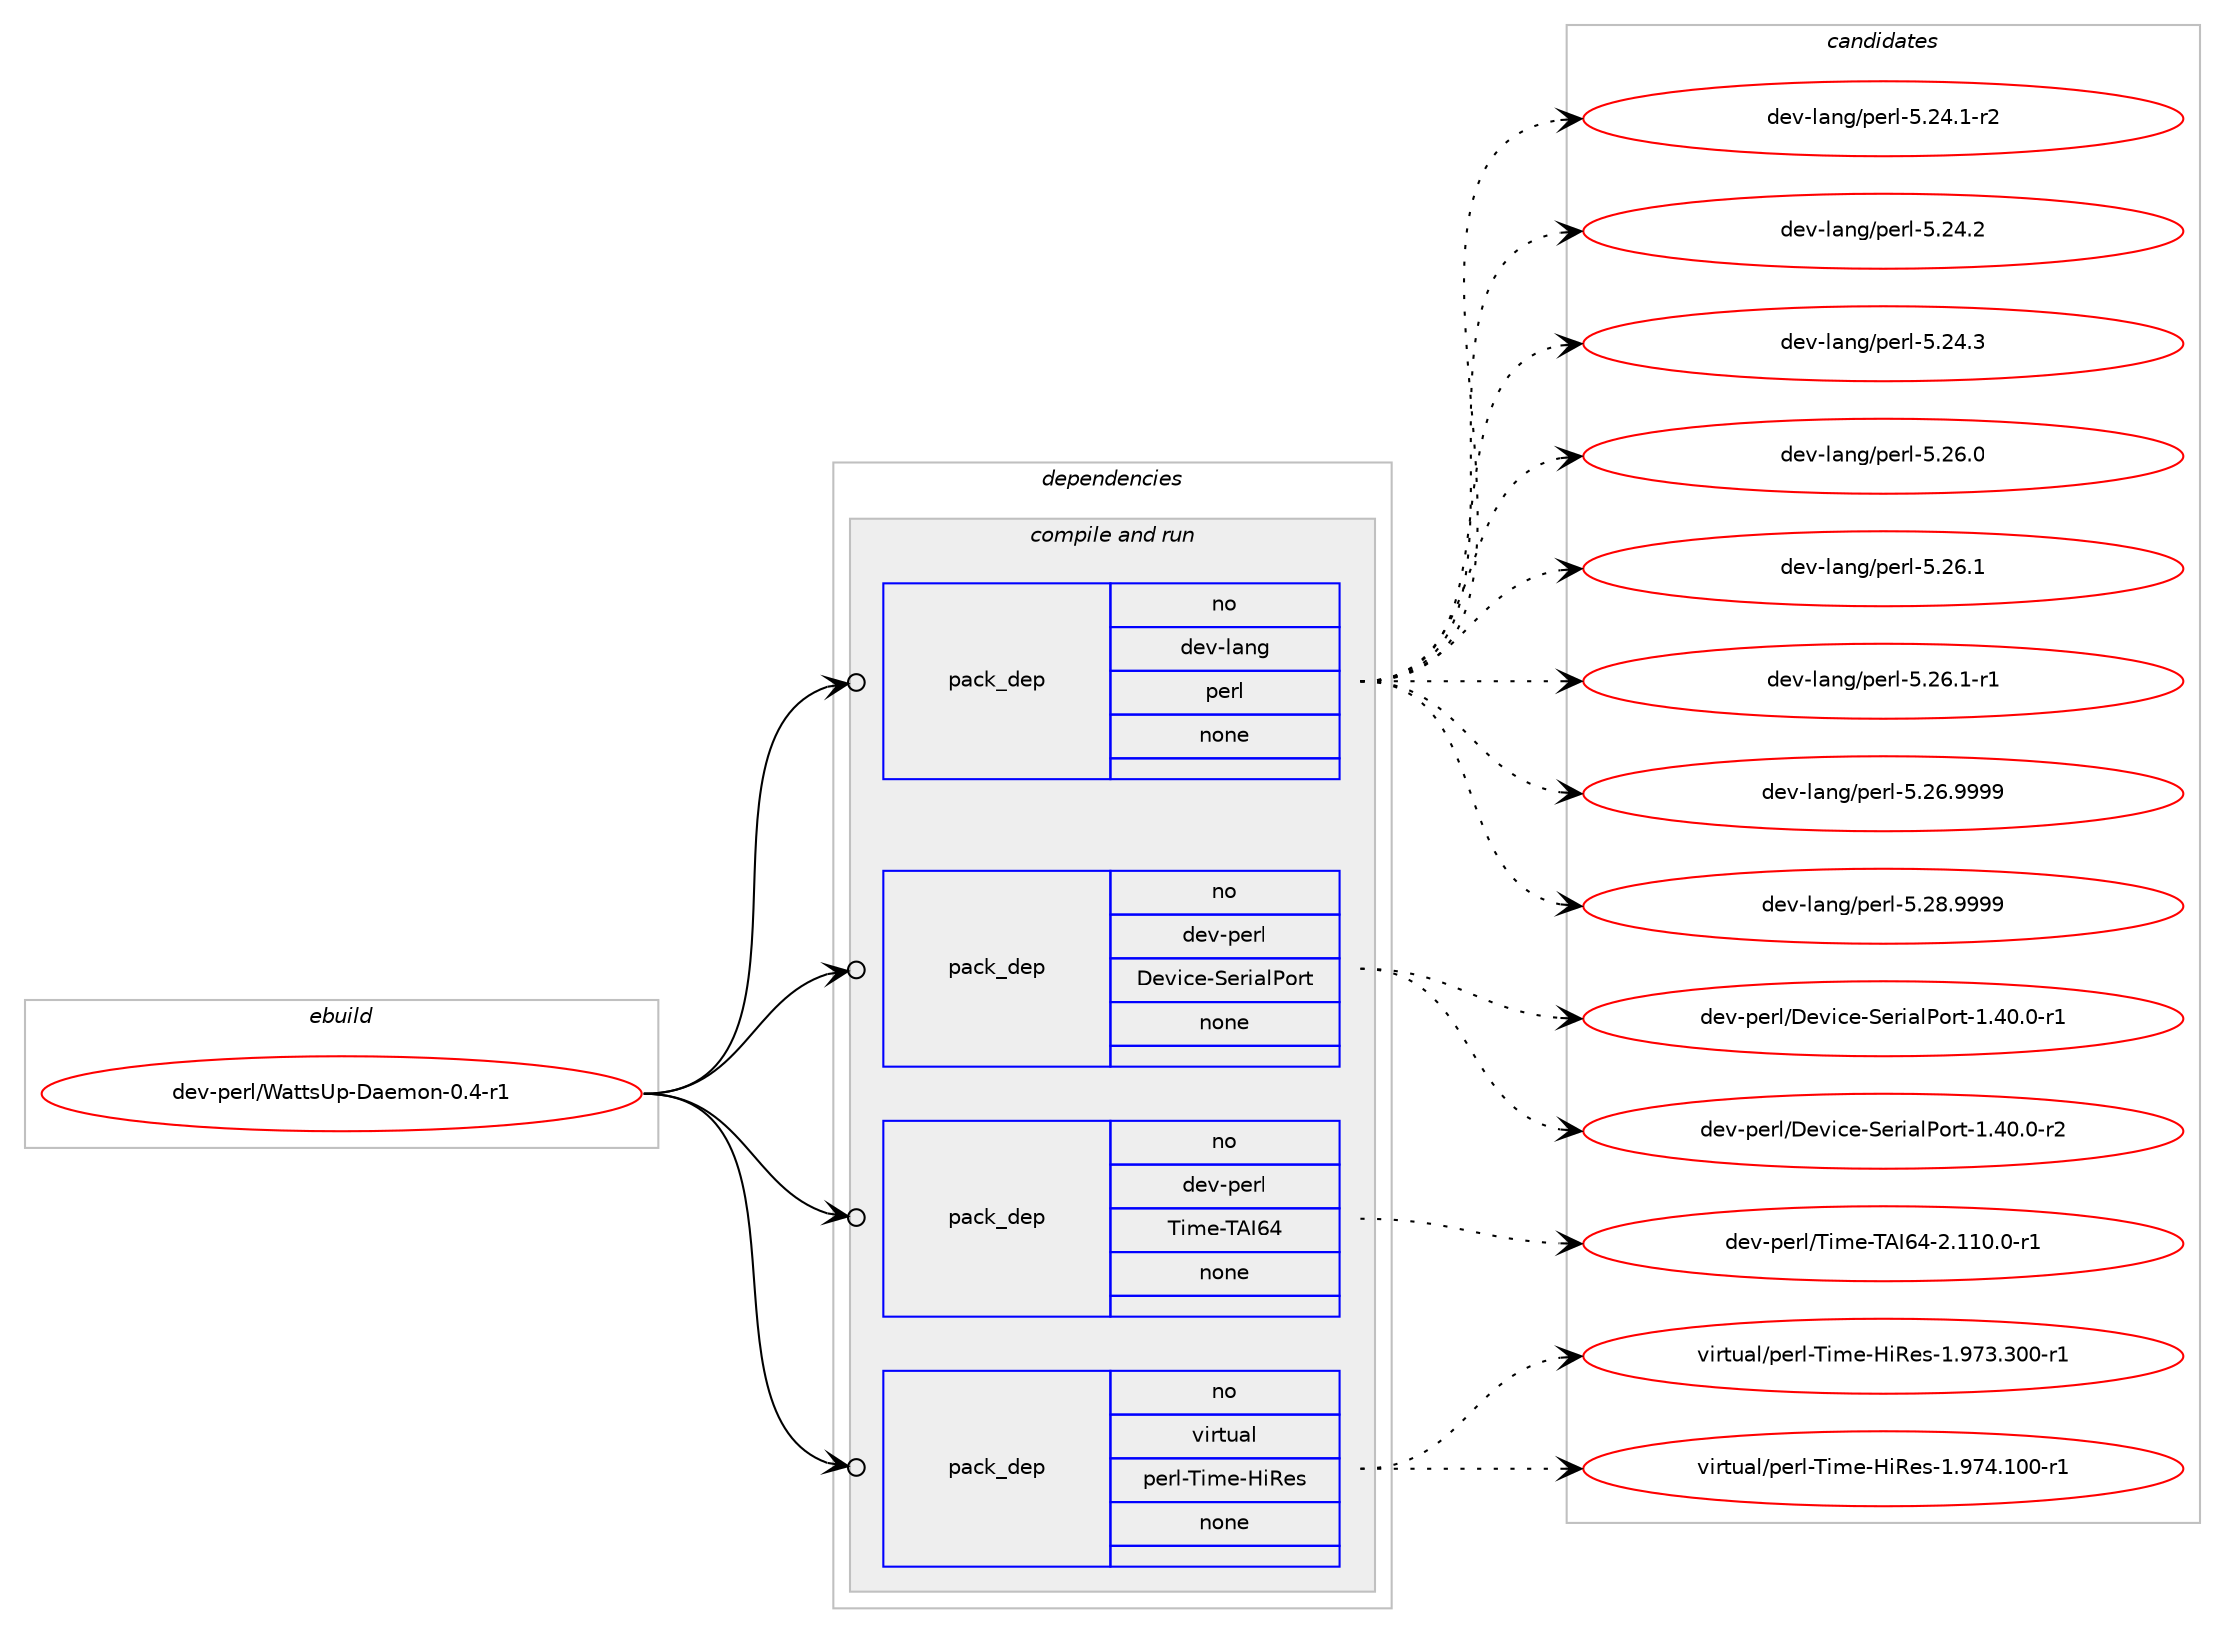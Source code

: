 digraph prolog {

# *************
# Graph options
# *************

newrank=true;
concentrate=true;
compound=true;
graph [rankdir=LR,fontname=Helvetica,fontsize=10,ranksep=1.5];#, ranksep=2.5, nodesep=0.2];
edge  [arrowhead=vee];
node  [fontname=Helvetica,fontsize=10];

# **********
# The ebuild
# **********

subgraph cluster_leftcol {
color=gray;
rank=same;
label=<<i>ebuild</i>>;
id [label="dev-perl/WattsUp-Daemon-0.4-r1", color=red, width=4, href="../dev-perl/WattsUp-Daemon-0.4-r1.svg"];
}

# ****************
# The dependencies
# ****************

subgraph cluster_midcol {
color=gray;
label=<<i>dependencies</i>>;
subgraph cluster_compile {
fillcolor="#eeeeee";
style=filled;
label=<<i>compile</i>>;
}
subgraph cluster_compileandrun {
fillcolor="#eeeeee";
style=filled;
label=<<i>compile and run</i>>;
subgraph pack108631 {
dependency140550 [label=<<TABLE BORDER="0" CELLBORDER="1" CELLSPACING="0" CELLPADDING="4" WIDTH="220"><TR><TD ROWSPAN="6" CELLPADDING="30">pack_dep</TD></TR><TR><TD WIDTH="110">no</TD></TR><TR><TD>dev-lang</TD></TR><TR><TD>perl</TD></TR><TR><TD>none</TD></TR><TR><TD></TD></TR></TABLE>>, shape=none, color=blue];
}
id:e -> dependency140550:w [weight=20,style="solid",arrowhead="odotvee"];
subgraph pack108632 {
dependency140551 [label=<<TABLE BORDER="0" CELLBORDER="1" CELLSPACING="0" CELLPADDING="4" WIDTH="220"><TR><TD ROWSPAN="6" CELLPADDING="30">pack_dep</TD></TR><TR><TD WIDTH="110">no</TD></TR><TR><TD>dev-perl</TD></TR><TR><TD>Device-SerialPort</TD></TR><TR><TD>none</TD></TR><TR><TD></TD></TR></TABLE>>, shape=none, color=blue];
}
id:e -> dependency140551:w [weight=20,style="solid",arrowhead="odotvee"];
subgraph pack108633 {
dependency140552 [label=<<TABLE BORDER="0" CELLBORDER="1" CELLSPACING="0" CELLPADDING="4" WIDTH="220"><TR><TD ROWSPAN="6" CELLPADDING="30">pack_dep</TD></TR><TR><TD WIDTH="110">no</TD></TR><TR><TD>dev-perl</TD></TR><TR><TD>Time-TAI64</TD></TR><TR><TD>none</TD></TR><TR><TD></TD></TR></TABLE>>, shape=none, color=blue];
}
id:e -> dependency140552:w [weight=20,style="solid",arrowhead="odotvee"];
subgraph pack108634 {
dependency140553 [label=<<TABLE BORDER="0" CELLBORDER="1" CELLSPACING="0" CELLPADDING="4" WIDTH="220"><TR><TD ROWSPAN="6" CELLPADDING="30">pack_dep</TD></TR><TR><TD WIDTH="110">no</TD></TR><TR><TD>virtual</TD></TR><TR><TD>perl-Time-HiRes</TD></TR><TR><TD>none</TD></TR><TR><TD></TD></TR></TABLE>>, shape=none, color=blue];
}
id:e -> dependency140553:w [weight=20,style="solid",arrowhead="odotvee"];
}
subgraph cluster_run {
fillcolor="#eeeeee";
style=filled;
label=<<i>run</i>>;
}
}

# **************
# The candidates
# **************

subgraph cluster_choices {
rank=same;
color=gray;
label=<<i>candidates</i>>;

subgraph choice108631 {
color=black;
nodesep=1;
choice100101118451089711010347112101114108455346505246494511450 [label="dev-lang/perl-5.24.1-r2", color=red, width=4,href="../dev-lang/perl-5.24.1-r2.svg"];
choice10010111845108971101034711210111410845534650524650 [label="dev-lang/perl-5.24.2", color=red, width=4,href="../dev-lang/perl-5.24.2.svg"];
choice10010111845108971101034711210111410845534650524651 [label="dev-lang/perl-5.24.3", color=red, width=4,href="../dev-lang/perl-5.24.3.svg"];
choice10010111845108971101034711210111410845534650544648 [label="dev-lang/perl-5.26.0", color=red, width=4,href="../dev-lang/perl-5.26.0.svg"];
choice10010111845108971101034711210111410845534650544649 [label="dev-lang/perl-5.26.1", color=red, width=4,href="../dev-lang/perl-5.26.1.svg"];
choice100101118451089711010347112101114108455346505446494511449 [label="dev-lang/perl-5.26.1-r1", color=red, width=4,href="../dev-lang/perl-5.26.1-r1.svg"];
choice10010111845108971101034711210111410845534650544657575757 [label="dev-lang/perl-5.26.9999", color=red, width=4,href="../dev-lang/perl-5.26.9999.svg"];
choice10010111845108971101034711210111410845534650564657575757 [label="dev-lang/perl-5.28.9999", color=red, width=4,href="../dev-lang/perl-5.28.9999.svg"];
dependency140550:e -> choice100101118451089711010347112101114108455346505246494511450:w [style=dotted,weight="100"];
dependency140550:e -> choice10010111845108971101034711210111410845534650524650:w [style=dotted,weight="100"];
dependency140550:e -> choice10010111845108971101034711210111410845534650524651:w [style=dotted,weight="100"];
dependency140550:e -> choice10010111845108971101034711210111410845534650544648:w [style=dotted,weight="100"];
dependency140550:e -> choice10010111845108971101034711210111410845534650544649:w [style=dotted,weight="100"];
dependency140550:e -> choice100101118451089711010347112101114108455346505446494511449:w [style=dotted,weight="100"];
dependency140550:e -> choice10010111845108971101034711210111410845534650544657575757:w [style=dotted,weight="100"];
dependency140550:e -> choice10010111845108971101034711210111410845534650564657575757:w [style=dotted,weight="100"];
}
subgraph choice108632 {
color=black;
nodesep=1;
choice1001011184511210111410847681011181059910145831011141059710880111114116454946524846484511449 [label="dev-perl/Device-SerialPort-1.40.0-r1", color=red, width=4,href="../dev-perl/Device-SerialPort-1.40.0-r1.svg"];
choice1001011184511210111410847681011181059910145831011141059710880111114116454946524846484511450 [label="dev-perl/Device-SerialPort-1.40.0-r2", color=red, width=4,href="../dev-perl/Device-SerialPort-1.40.0-r2.svg"];
dependency140551:e -> choice1001011184511210111410847681011181059910145831011141059710880111114116454946524846484511449:w [style=dotted,weight="100"];
dependency140551:e -> choice1001011184511210111410847681011181059910145831011141059710880111114116454946524846484511450:w [style=dotted,weight="100"];
}
subgraph choice108633 {
color=black;
nodesep=1;
choice10010111845112101114108478410510910145846573545245504649494846484511449 [label="dev-perl/Time-TAI64-2.110.0-r1", color=red, width=4,href="../dev-perl/Time-TAI64-2.110.0-r1.svg"];
dependency140552:e -> choice10010111845112101114108478410510910145846573545245504649494846484511449:w [style=dotted,weight="100"];
}
subgraph choice108634 {
color=black;
nodesep=1;
choice11810511411611797108471121011141084584105109101457210582101115454946575551465148484511449 [label="virtual/perl-Time-HiRes-1.973.300-r1", color=red, width=4,href="../virtual/perl-Time-HiRes-1.973.300-r1.svg"];
choice11810511411611797108471121011141084584105109101457210582101115454946575552464948484511449 [label="virtual/perl-Time-HiRes-1.974.100-r1", color=red, width=4,href="../virtual/perl-Time-HiRes-1.974.100-r1.svg"];
dependency140553:e -> choice11810511411611797108471121011141084584105109101457210582101115454946575551465148484511449:w [style=dotted,weight="100"];
dependency140553:e -> choice11810511411611797108471121011141084584105109101457210582101115454946575552464948484511449:w [style=dotted,weight="100"];
}
}

}
